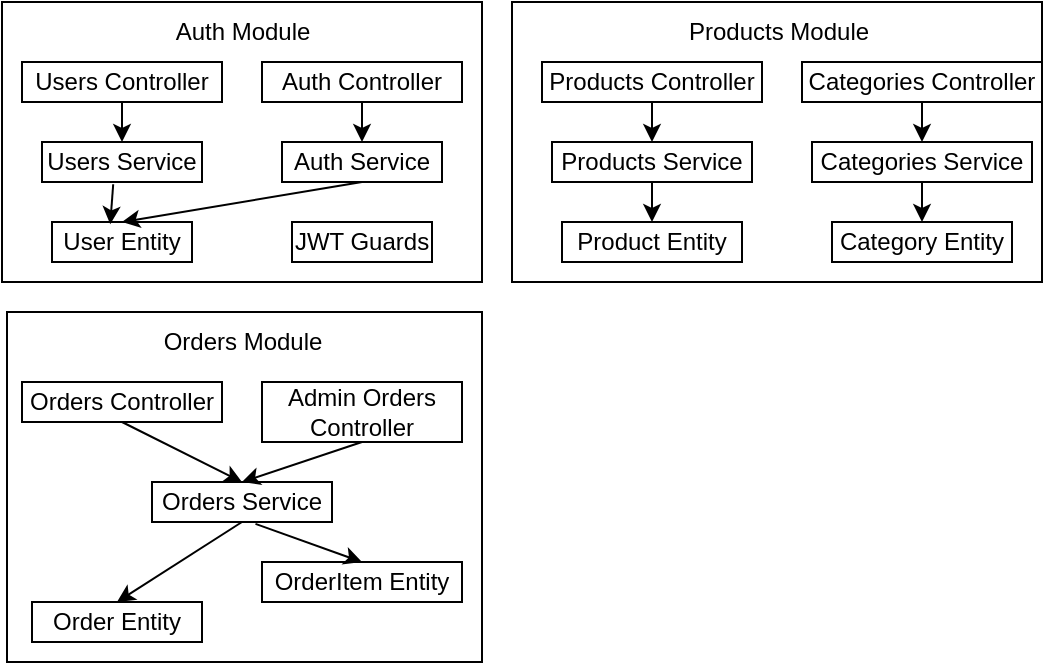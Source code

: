 <mxfile version="27.2.0">
  <diagram name="Trang-1" id="om_FT2h_U6oVvqVsm1Qj">
    <mxGraphModel dx="405" dy="653" grid="1" gridSize="10" guides="1" tooltips="1" connect="1" arrows="1" fold="1" page="1" pageScale="1" pageWidth="827" pageHeight="1169" math="0" shadow="0">
      <root>
        <mxCell id="0" />
        <mxCell id="1" parent="0" />
        <mxCell id="WPv3RgXcZENoDZzR3R_k-39" value="" style="rounded=0;whiteSpace=wrap;html=1;" vertex="1" parent="1">
          <mxGeometry x="212.5" y="745" width="237.5" height="175" as="geometry" />
        </mxCell>
        <mxCell id="WPv3RgXcZENoDZzR3R_k-27" value="" style="rounded=0;whiteSpace=wrap;html=1;" vertex="1" parent="1">
          <mxGeometry x="465" y="590" width="265" height="140" as="geometry" />
        </mxCell>
        <mxCell id="WPv3RgXcZENoDZzR3R_k-13" value="" style="rounded=0;whiteSpace=wrap;html=1;" vertex="1" parent="1">
          <mxGeometry x="210" y="590" width="240" height="140" as="geometry" />
        </mxCell>
        <mxCell id="WPv3RgXcZENoDZzR3R_k-1" value="Auth Controller" style="rounded=0;whiteSpace=wrap;html=1;" vertex="1" parent="1">
          <mxGeometry x="340" y="620" width="100" height="20" as="geometry" />
        </mxCell>
        <mxCell id="WPv3RgXcZENoDZzR3R_k-2" value="Auth Service" style="whiteSpace=wrap;html=1;" vertex="1" parent="1">
          <mxGeometry x="350" y="660" width="80" height="20" as="geometry" />
        </mxCell>
        <mxCell id="WPv3RgXcZENoDZzR3R_k-3" value="User Entity" style="whiteSpace=wrap;html=1;" vertex="1" parent="1">
          <mxGeometry x="235" y="700" width="70" height="20" as="geometry" />
        </mxCell>
        <mxCell id="WPv3RgXcZENoDZzR3R_k-4" value="Users Controller" style="whiteSpace=wrap;html=1;" vertex="1" parent="1">
          <mxGeometry x="220" y="620" width="100" height="20" as="geometry" />
        </mxCell>
        <mxCell id="WPv3RgXcZENoDZzR3R_k-5" value="Users Service" style="whiteSpace=wrap;html=1;" vertex="1" parent="1">
          <mxGeometry x="230" y="660" width="80" height="20" as="geometry" />
        </mxCell>
        <mxCell id="WPv3RgXcZENoDZzR3R_k-7" value="" style="endArrow=classic;html=1;rounded=0;exitX=0.5;exitY=1;exitDx=0;exitDy=0;" edge="1" parent="1" source="WPv3RgXcZENoDZzR3R_k-1" target="WPv3RgXcZENoDZzR3R_k-2">
          <mxGeometry width="50" height="50" relative="1" as="geometry">
            <mxPoint x="340" y="780" as="sourcePoint" />
            <mxPoint x="390" y="730" as="targetPoint" />
          </mxGeometry>
        </mxCell>
        <mxCell id="WPv3RgXcZENoDZzR3R_k-8" value="" style="endArrow=classic;html=1;rounded=0;exitX=0.5;exitY=1;exitDx=0;exitDy=0;" edge="1" parent="1" source="WPv3RgXcZENoDZzR3R_k-4" target="WPv3RgXcZENoDZzR3R_k-5">
          <mxGeometry width="50" height="50" relative="1" as="geometry">
            <mxPoint x="340" y="780" as="sourcePoint" />
            <mxPoint x="390" y="730" as="targetPoint" />
          </mxGeometry>
        </mxCell>
        <mxCell id="WPv3RgXcZENoDZzR3R_k-9" value="" style="endArrow=classic;html=1;rounded=0;entryX=0.5;entryY=0;entryDx=0;entryDy=0;exitX=0.5;exitY=1;exitDx=0;exitDy=0;" edge="1" parent="1" source="WPv3RgXcZENoDZzR3R_k-2" target="WPv3RgXcZENoDZzR3R_k-3">
          <mxGeometry width="50" height="50" relative="1" as="geometry">
            <mxPoint x="340" y="780" as="sourcePoint" />
            <mxPoint x="390" y="730" as="targetPoint" />
          </mxGeometry>
        </mxCell>
        <mxCell id="WPv3RgXcZENoDZzR3R_k-10" value="" style="endArrow=classic;html=1;rounded=0;exitX=0.445;exitY=1.057;exitDx=0;exitDy=0;exitPerimeter=0;entryX=0.416;entryY=0.057;entryDx=0;entryDy=0;entryPerimeter=0;" edge="1" parent="1" source="WPv3RgXcZENoDZzR3R_k-5" target="WPv3RgXcZENoDZzR3R_k-3">
          <mxGeometry width="50" height="50" relative="1" as="geometry">
            <mxPoint x="340" y="780" as="sourcePoint" />
            <mxPoint x="390" y="730" as="targetPoint" />
          </mxGeometry>
        </mxCell>
        <mxCell id="WPv3RgXcZENoDZzR3R_k-12" value="JWT Guards" style="rounded=0;whiteSpace=wrap;html=1;" vertex="1" parent="1">
          <mxGeometry x="355" y="700" width="70" height="20" as="geometry" />
        </mxCell>
        <mxCell id="WPv3RgXcZENoDZzR3R_k-14" value="Auth Module" style="text;html=1;align=center;verticalAlign=middle;resizable=0;points=[];autosize=1;strokeColor=none;fillColor=none;" vertex="1" parent="1">
          <mxGeometry x="285" y="590" width="90" height="30" as="geometry" />
        </mxCell>
        <mxCell id="WPv3RgXcZENoDZzR3R_k-15" value="Products Controller" style="whiteSpace=wrap;html=1;" vertex="1" parent="1">
          <mxGeometry x="480" y="620" width="110" height="20" as="geometry" />
        </mxCell>
        <mxCell id="WPv3RgXcZENoDZzR3R_k-16" value="Products Service" style="whiteSpace=wrap;html=1;" vertex="1" parent="1">
          <mxGeometry x="485" y="660" width="100" height="20" as="geometry" />
        </mxCell>
        <mxCell id="WPv3RgXcZENoDZzR3R_k-17" value="Product Entity" style="whiteSpace=wrap;html=1;" vertex="1" parent="1">
          <mxGeometry x="490" y="700" width="90" height="20" as="geometry" />
        </mxCell>
        <mxCell id="WPv3RgXcZENoDZzR3R_k-18" value="Categories Controller" style="whiteSpace=wrap;html=1;" vertex="1" parent="1">
          <mxGeometry x="610" y="620" width="120" height="20" as="geometry" />
        </mxCell>
        <mxCell id="WPv3RgXcZENoDZzR3R_k-19" value="Categories Service" style="whiteSpace=wrap;html=1;" vertex="1" parent="1">
          <mxGeometry x="615" y="660" width="110" height="20" as="geometry" />
        </mxCell>
        <mxCell id="WPv3RgXcZENoDZzR3R_k-20" value="Category Entity" style="whiteSpace=wrap;html=1;" vertex="1" parent="1">
          <mxGeometry x="625" y="700" width="90" height="20" as="geometry" />
        </mxCell>
        <mxCell id="WPv3RgXcZENoDZzR3R_k-23" value="" style="endArrow=classic;html=1;rounded=0;entryX=0.5;entryY=0;entryDx=0;entryDy=0;exitX=0.5;exitY=1;exitDx=0;exitDy=0;" edge="1" parent="1" source="WPv3RgXcZENoDZzR3R_k-15" target="WPv3RgXcZENoDZzR3R_k-16">
          <mxGeometry width="50" height="50" relative="1" as="geometry">
            <mxPoint x="540" y="700" as="sourcePoint" />
            <mxPoint x="590" y="650" as="targetPoint" />
          </mxGeometry>
        </mxCell>
        <mxCell id="WPv3RgXcZENoDZzR3R_k-24" value="" style="endArrow=classic;html=1;rounded=0;entryX=0.5;entryY=0;entryDx=0;entryDy=0;exitX=0.5;exitY=1;exitDx=0;exitDy=0;" edge="1" parent="1" source="WPv3RgXcZENoDZzR3R_k-18" target="WPv3RgXcZENoDZzR3R_k-19">
          <mxGeometry width="50" height="50" relative="1" as="geometry">
            <mxPoint x="690" y="640" as="sourcePoint" />
            <mxPoint x="690" y="660" as="targetPoint" />
            <Array as="points" />
          </mxGeometry>
        </mxCell>
        <mxCell id="WPv3RgXcZENoDZzR3R_k-25" value="" style="endArrow=classic;html=1;rounded=0;entryX=0.5;entryY=0;entryDx=0;entryDy=0;exitX=0.5;exitY=1;exitDx=0;exitDy=0;" edge="1" parent="1" source="WPv3RgXcZENoDZzR3R_k-16" target="WPv3RgXcZENoDZzR3R_k-17">
          <mxGeometry width="50" height="50" relative="1" as="geometry">
            <mxPoint x="610" y="750" as="sourcePoint" />
            <mxPoint x="610" y="770" as="targetPoint" />
          </mxGeometry>
        </mxCell>
        <mxCell id="WPv3RgXcZENoDZzR3R_k-26" value="" style="endArrow=classic;html=1;rounded=0;entryX=0.5;entryY=0;entryDx=0;entryDy=0;exitX=0.5;exitY=1;exitDx=0;exitDy=0;" edge="1" parent="1" source="WPv3RgXcZENoDZzR3R_k-19" target="WPv3RgXcZENoDZzR3R_k-20">
          <mxGeometry width="50" height="50" relative="1" as="geometry">
            <mxPoint x="650" y="780" as="sourcePoint" />
            <mxPoint x="650" y="800" as="targetPoint" />
          </mxGeometry>
        </mxCell>
        <mxCell id="WPv3RgXcZENoDZzR3R_k-28" value="Products Module" style="text;html=1;align=center;verticalAlign=middle;resizable=0;points=[];autosize=1;strokeColor=none;fillColor=none;" vertex="1" parent="1">
          <mxGeometry x="542.5" y="590" width="110" height="30" as="geometry" />
        </mxCell>
        <mxCell id="WPv3RgXcZENoDZzR3R_k-29" value="Orders Controller" style="whiteSpace=wrap;html=1;" vertex="1" parent="1">
          <mxGeometry x="220" y="780" width="100" height="20" as="geometry" />
        </mxCell>
        <mxCell id="WPv3RgXcZENoDZzR3R_k-30" value="Orders Service" style="whiteSpace=wrap;html=1;" vertex="1" parent="1">
          <mxGeometry x="285" y="830" width="90" height="20" as="geometry" />
        </mxCell>
        <mxCell id="WPv3RgXcZENoDZzR3R_k-31" value="Order Entity" style="whiteSpace=wrap;html=1;" vertex="1" parent="1">
          <mxGeometry x="225" y="890" width="85" height="20" as="geometry" />
        </mxCell>
        <mxCell id="WPv3RgXcZENoDZzR3R_k-32" value="Admin Orders Controller" style="whiteSpace=wrap;html=1;" vertex="1" parent="1">
          <mxGeometry x="340" y="780" width="100" height="30" as="geometry" />
        </mxCell>
        <mxCell id="WPv3RgXcZENoDZzR3R_k-34" value="OrderItem Entity" style="whiteSpace=wrap;html=1;" vertex="1" parent="1">
          <mxGeometry x="340" y="870" width="100" height="20" as="geometry" />
        </mxCell>
        <mxCell id="WPv3RgXcZENoDZzR3R_k-35" value="" style="endArrow=classic;html=1;rounded=0;entryX=0.5;entryY=0;entryDx=0;entryDy=0;exitX=0.5;exitY=1;exitDx=0;exitDy=0;" edge="1" parent="1" source="WPv3RgXcZENoDZzR3R_k-29" target="WPv3RgXcZENoDZzR3R_k-30">
          <mxGeometry width="50" height="50" relative="1" as="geometry">
            <mxPoint x="300" y="960" as="sourcePoint" />
            <mxPoint x="300" y="980" as="targetPoint" />
          </mxGeometry>
        </mxCell>
        <mxCell id="WPv3RgXcZENoDZzR3R_k-36" value="" style="endArrow=classic;html=1;rounded=0;entryX=0.5;entryY=0;entryDx=0;entryDy=0;exitX=0.5;exitY=1;exitDx=0;exitDy=0;" edge="1" parent="1" source="WPv3RgXcZENoDZzR3R_k-32" target="WPv3RgXcZENoDZzR3R_k-30">
          <mxGeometry width="50" height="50" relative="1" as="geometry">
            <mxPoint x="450" y="920" as="sourcePoint" />
            <mxPoint x="450" y="940" as="targetPoint" />
          </mxGeometry>
        </mxCell>
        <mxCell id="WPv3RgXcZENoDZzR3R_k-37" value="" style="endArrow=classic;html=1;rounded=0;entryX=0.5;entryY=0;entryDx=0;entryDy=0;exitX=0.5;exitY=1;exitDx=0;exitDy=0;" edge="1" parent="1" source="WPv3RgXcZENoDZzR3R_k-30" target="WPv3RgXcZENoDZzR3R_k-31">
          <mxGeometry width="50" height="50" relative="1" as="geometry">
            <mxPoint x="350" y="950" as="sourcePoint" />
            <mxPoint x="350" y="970" as="targetPoint" />
          </mxGeometry>
        </mxCell>
        <mxCell id="WPv3RgXcZENoDZzR3R_k-38" value="" style="endArrow=classic;html=1;rounded=0;entryX=0.5;entryY=0;entryDx=0;entryDy=0;exitX=0.575;exitY=1.046;exitDx=0;exitDy=0;exitPerimeter=0;" edge="1" parent="1" source="WPv3RgXcZENoDZzR3R_k-30" target="WPv3RgXcZENoDZzR3R_k-34">
          <mxGeometry width="50" height="50" relative="1" as="geometry">
            <mxPoint x="400" y="960" as="sourcePoint" />
            <mxPoint x="400" y="980" as="targetPoint" />
          </mxGeometry>
        </mxCell>
        <mxCell id="WPv3RgXcZENoDZzR3R_k-41" value="Orders Module" style="text;html=1;align=center;verticalAlign=middle;resizable=0;points=[];autosize=1;strokeColor=none;fillColor=none;" vertex="1" parent="1">
          <mxGeometry x="280" y="745" width="100" height="30" as="geometry" />
        </mxCell>
      </root>
    </mxGraphModel>
  </diagram>
</mxfile>
